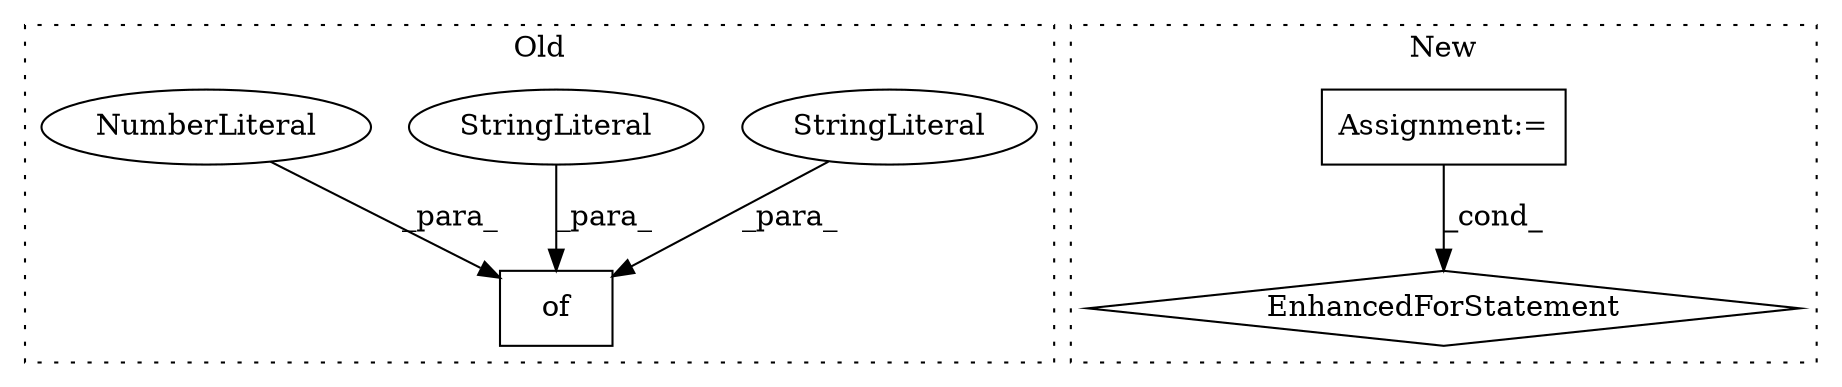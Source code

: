 digraph G {
subgraph cluster0 {
1 [label="of" a="32" s="1633,1763" l="3,1" shape="box"];
4 [label="StringLiteral" a="45" s="1749" l="12" shape="ellipse"];
5 [label="StringLiteral" a="45" s="1703" l="19" shape="ellipse"];
6 [label="NumberLiteral" a="34" s="1650" l="2" shape="ellipse"];
label = "Old";
style="dotted";
}
subgraph cluster1 {
2 [label="EnhancedForStatement" a="70" s="2881,2976" l="65,2" shape="diamond"];
3 [label="Assignment:=" a="7" s="2881,2976" l="65,2" shape="box"];
label = "New";
style="dotted";
}
3 -> 2 [label="_cond_"];
4 -> 1 [label="_para_"];
5 -> 1 [label="_para_"];
6 -> 1 [label="_para_"];
}
